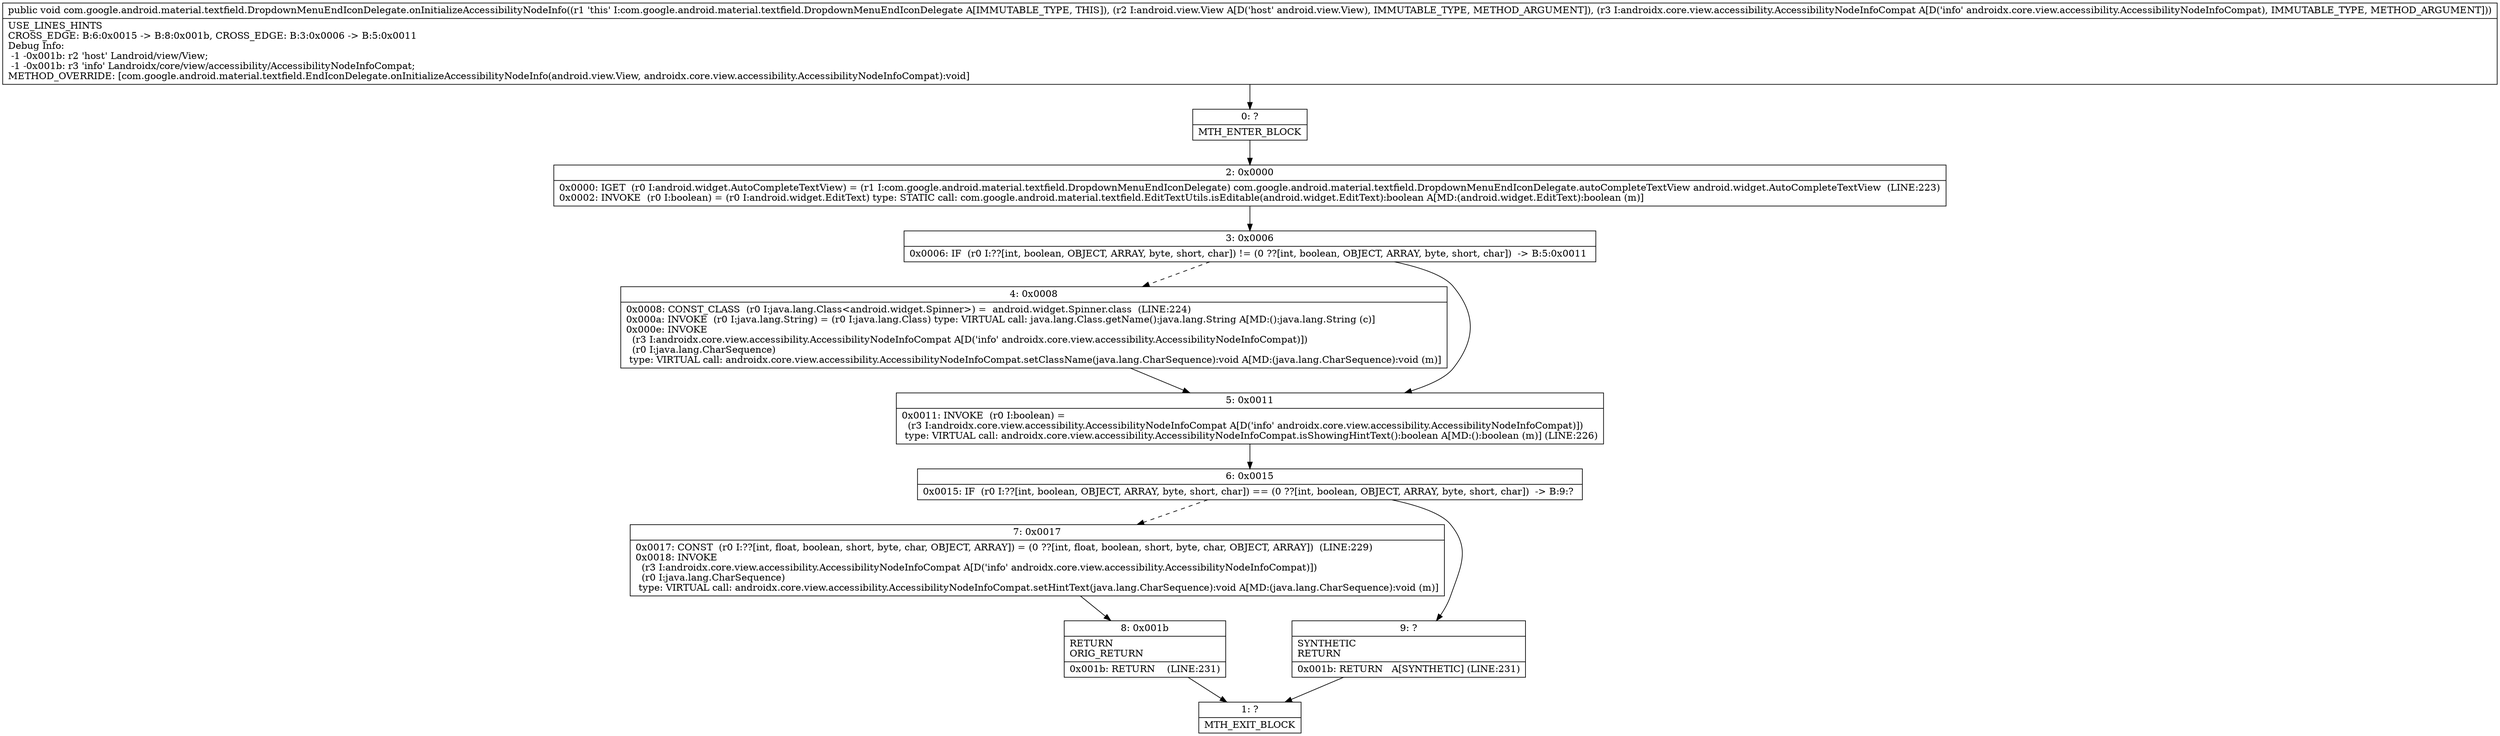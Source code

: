 digraph "CFG forcom.google.android.material.textfield.DropdownMenuEndIconDelegate.onInitializeAccessibilityNodeInfo(Landroid\/view\/View;Landroidx\/core\/view\/accessibility\/AccessibilityNodeInfoCompat;)V" {
Node_0 [shape=record,label="{0\:\ ?|MTH_ENTER_BLOCK\l}"];
Node_2 [shape=record,label="{2\:\ 0x0000|0x0000: IGET  (r0 I:android.widget.AutoCompleteTextView) = (r1 I:com.google.android.material.textfield.DropdownMenuEndIconDelegate) com.google.android.material.textfield.DropdownMenuEndIconDelegate.autoCompleteTextView android.widget.AutoCompleteTextView  (LINE:223)\l0x0002: INVOKE  (r0 I:boolean) = (r0 I:android.widget.EditText) type: STATIC call: com.google.android.material.textfield.EditTextUtils.isEditable(android.widget.EditText):boolean A[MD:(android.widget.EditText):boolean (m)]\l}"];
Node_3 [shape=record,label="{3\:\ 0x0006|0x0006: IF  (r0 I:??[int, boolean, OBJECT, ARRAY, byte, short, char]) != (0 ??[int, boolean, OBJECT, ARRAY, byte, short, char])  \-\> B:5:0x0011 \l}"];
Node_4 [shape=record,label="{4\:\ 0x0008|0x0008: CONST_CLASS  (r0 I:java.lang.Class\<android.widget.Spinner\>) =  android.widget.Spinner.class  (LINE:224)\l0x000a: INVOKE  (r0 I:java.lang.String) = (r0 I:java.lang.Class) type: VIRTUAL call: java.lang.Class.getName():java.lang.String A[MD:():java.lang.String (c)]\l0x000e: INVOKE  \l  (r3 I:androidx.core.view.accessibility.AccessibilityNodeInfoCompat A[D('info' androidx.core.view.accessibility.AccessibilityNodeInfoCompat)])\l  (r0 I:java.lang.CharSequence)\l type: VIRTUAL call: androidx.core.view.accessibility.AccessibilityNodeInfoCompat.setClassName(java.lang.CharSequence):void A[MD:(java.lang.CharSequence):void (m)]\l}"];
Node_5 [shape=record,label="{5\:\ 0x0011|0x0011: INVOKE  (r0 I:boolean) = \l  (r3 I:androidx.core.view.accessibility.AccessibilityNodeInfoCompat A[D('info' androidx.core.view.accessibility.AccessibilityNodeInfoCompat)])\l type: VIRTUAL call: androidx.core.view.accessibility.AccessibilityNodeInfoCompat.isShowingHintText():boolean A[MD:():boolean (m)] (LINE:226)\l}"];
Node_6 [shape=record,label="{6\:\ 0x0015|0x0015: IF  (r0 I:??[int, boolean, OBJECT, ARRAY, byte, short, char]) == (0 ??[int, boolean, OBJECT, ARRAY, byte, short, char])  \-\> B:9:? \l}"];
Node_7 [shape=record,label="{7\:\ 0x0017|0x0017: CONST  (r0 I:??[int, float, boolean, short, byte, char, OBJECT, ARRAY]) = (0 ??[int, float, boolean, short, byte, char, OBJECT, ARRAY])  (LINE:229)\l0x0018: INVOKE  \l  (r3 I:androidx.core.view.accessibility.AccessibilityNodeInfoCompat A[D('info' androidx.core.view.accessibility.AccessibilityNodeInfoCompat)])\l  (r0 I:java.lang.CharSequence)\l type: VIRTUAL call: androidx.core.view.accessibility.AccessibilityNodeInfoCompat.setHintText(java.lang.CharSequence):void A[MD:(java.lang.CharSequence):void (m)]\l}"];
Node_8 [shape=record,label="{8\:\ 0x001b|RETURN\lORIG_RETURN\l|0x001b: RETURN    (LINE:231)\l}"];
Node_1 [shape=record,label="{1\:\ ?|MTH_EXIT_BLOCK\l}"];
Node_9 [shape=record,label="{9\:\ ?|SYNTHETIC\lRETURN\l|0x001b: RETURN   A[SYNTHETIC] (LINE:231)\l}"];
MethodNode[shape=record,label="{public void com.google.android.material.textfield.DropdownMenuEndIconDelegate.onInitializeAccessibilityNodeInfo((r1 'this' I:com.google.android.material.textfield.DropdownMenuEndIconDelegate A[IMMUTABLE_TYPE, THIS]), (r2 I:android.view.View A[D('host' android.view.View), IMMUTABLE_TYPE, METHOD_ARGUMENT]), (r3 I:androidx.core.view.accessibility.AccessibilityNodeInfoCompat A[D('info' androidx.core.view.accessibility.AccessibilityNodeInfoCompat), IMMUTABLE_TYPE, METHOD_ARGUMENT]))  | USE_LINES_HINTS\lCROSS_EDGE: B:6:0x0015 \-\> B:8:0x001b, CROSS_EDGE: B:3:0x0006 \-\> B:5:0x0011\lDebug Info:\l  \-1 \-0x001b: r2 'host' Landroid\/view\/View;\l  \-1 \-0x001b: r3 'info' Landroidx\/core\/view\/accessibility\/AccessibilityNodeInfoCompat;\lMETHOD_OVERRIDE: [com.google.android.material.textfield.EndIconDelegate.onInitializeAccessibilityNodeInfo(android.view.View, androidx.core.view.accessibility.AccessibilityNodeInfoCompat):void]\l}"];
MethodNode -> Node_0;Node_0 -> Node_2;
Node_2 -> Node_3;
Node_3 -> Node_4[style=dashed];
Node_3 -> Node_5;
Node_4 -> Node_5;
Node_5 -> Node_6;
Node_6 -> Node_7[style=dashed];
Node_6 -> Node_9;
Node_7 -> Node_8;
Node_8 -> Node_1;
Node_9 -> Node_1;
}

